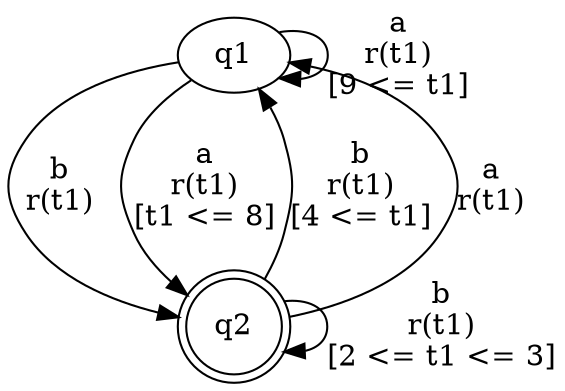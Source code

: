 digraph L {
	qq1[label=q1]
	qq2[label=q2 shape=doublecircle]
	qq1 -> qq1[label="a\nr(t1)\n[9 <= t1]"]
	qq1 -> qq2[label="b\nr(t1)\n"]
	qq2 -> qq1[label="b\nr(t1)\n[4 <= t1]"]
	qq2 -> qq2[label="b\nr(t1)\n[2 <= t1 <= 3]"]
	qq2 -> qq1[label="a\nr(t1)\n"]
	qq1 -> qq2[label="a\nr(t1)\n[t1 <= 8]"]
}
